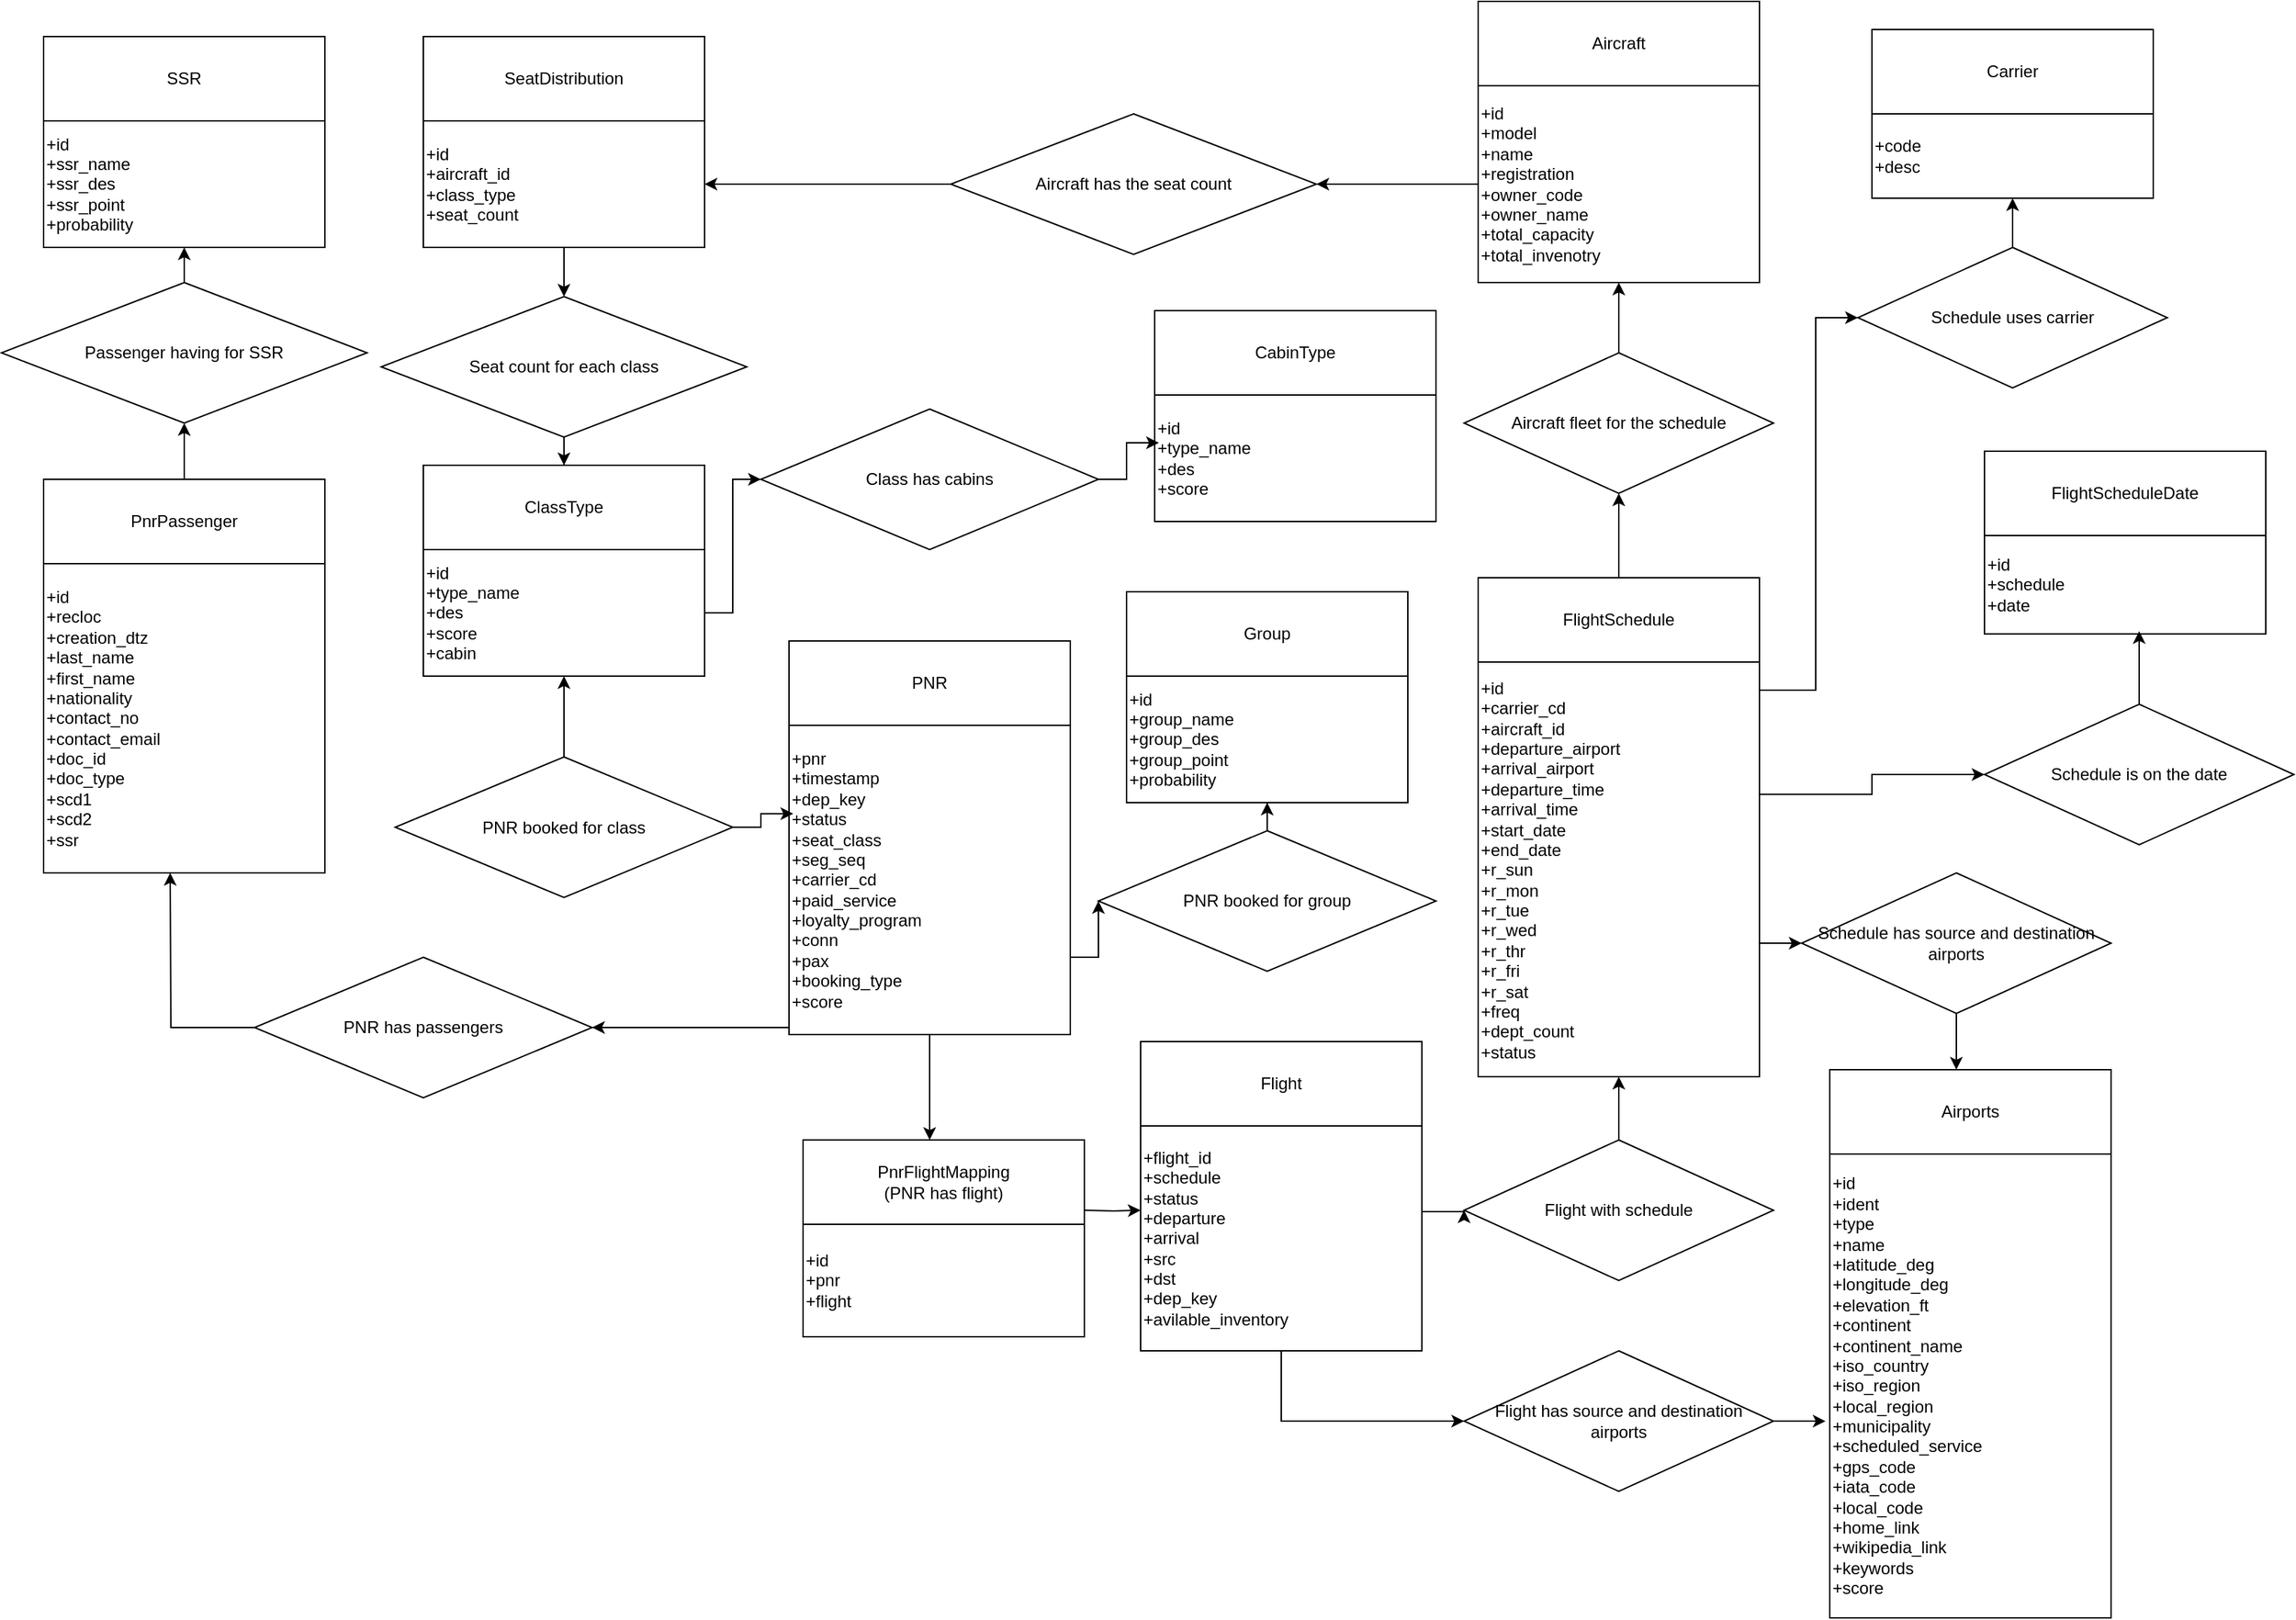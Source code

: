 <mxfile>
    <diagram name="Page-1" id="jY3Fw5Gf1DgBVhIz3kqQ">
        <mxGraphModel dx="1118" dy="597" grid="1" gridSize="10" guides="1" tooltips="1" connect="1" arrows="1" fold="1" page="1" pageScale="1" pageWidth="850" pageHeight="1100" math="0" shadow="0">
            <root>
                <mxCell id="0"/>
                <mxCell id="1" parent="0"/>
                <mxCell id="8t9CaavmqOSDTuTt3u64-34" value="" style="group" parent="1" vertex="1" connectable="0">
                    <mxGeometry x="1640" y="800" width="220" height="390" as="geometry"/>
                </mxCell>
                <mxCell id="8t9CaavmqOSDTuTt3u64-1" value="&lt;div&gt;+id&lt;/div&gt;&lt;div&gt;+ident&lt;/div&gt;&lt;div&gt;+type&lt;/div&gt;&lt;div&gt;+name&lt;/div&gt;&lt;div&gt;+latitude_deg&lt;/div&gt;&lt;div&gt;+longitude_deg&lt;/div&gt;&lt;div&gt;+elevation_ft&lt;/div&gt;&lt;div&gt;+continent&lt;/div&gt;&lt;div&gt;+continent_name&lt;/div&gt;&lt;div&gt;+iso_country&lt;/div&gt;&lt;div&gt;+iso_region&lt;/div&gt;&lt;div&gt;+local_region&lt;/div&gt;&lt;div&gt;+municipality&lt;/div&gt;&lt;div&gt;+scheduled_service&lt;/div&gt;&lt;div&gt;+gps_code&lt;/div&gt;&lt;div&gt;+iata_code&lt;/div&gt;&lt;div&gt;+local_code&lt;/div&gt;&lt;div&gt;+home_link&lt;/div&gt;&lt;div&gt;+wikipedia_link&lt;/div&gt;&lt;div&gt;+keywords&lt;/div&gt;&lt;div&gt;+score&lt;/div&gt;" style="rounded=0;whiteSpace=wrap;html=1;align=left;" parent="8t9CaavmqOSDTuTt3u64-34" vertex="1">
                    <mxGeometry y="60" width="200" height="330" as="geometry"/>
                </mxCell>
                <mxCell id="8t9CaavmqOSDTuTt3u64-2" value="Airports" style="up_rounded=1;whiteSpace=wrap;html=1;" parent="8t9CaavmqOSDTuTt3u64-34" vertex="1">
                    <mxGeometry width="200" height="60" as="geometry"/>
                </mxCell>
                <mxCell id="8t9CaavmqOSDTuTt3u64-35" value="" style="group" parent="1" vertex="1" connectable="0">
                    <mxGeometry x="1390" y="40" width="200" height="200" as="geometry"/>
                </mxCell>
                <mxCell id="8t9CaavmqOSDTuTt3u64-7" value="Aircraft" style="up_rounded=1;whiteSpace=wrap;html=1;" parent="8t9CaavmqOSDTuTt3u64-35" vertex="1">
                    <mxGeometry width="200" height="60" as="geometry"/>
                </mxCell>
                <mxCell id="8t9CaavmqOSDTuTt3u64-8" value="&lt;div&gt;+id&lt;/div&gt;&lt;div&gt;+model&lt;/div&gt;&lt;div&gt;+name&lt;/div&gt;&lt;div&gt;+registration&lt;/div&gt;&lt;div&gt;+owner_code&lt;/div&gt;&lt;div&gt;+owner_name&lt;/div&gt;&lt;div&gt;+total_capacity&lt;/div&gt;&lt;div&gt;+total_invenotry&lt;/div&gt;" style="rounded=0;whiteSpace=wrap;html=1;align=left;" parent="8t9CaavmqOSDTuTt3u64-35" vertex="1">
                    <mxGeometry y="60" width="200" height="140" as="geometry"/>
                </mxCell>
                <mxCell id="8t9CaavmqOSDTuTt3u64-36" value="" style="group" parent="1" vertex="1" connectable="0">
                    <mxGeometry x="1160" y="260" width="200" height="150" as="geometry"/>
                </mxCell>
                <mxCell id="8t9CaavmqOSDTuTt3u64-11" value="CabinType" style="up_rounded=1;whiteSpace=wrap;html=1;" parent="8t9CaavmqOSDTuTt3u64-36" vertex="1">
                    <mxGeometry width="200" height="60" as="geometry"/>
                </mxCell>
                <mxCell id="8t9CaavmqOSDTuTt3u64-12" value="&lt;div&gt;+id&lt;/div&gt;&lt;div&gt;+type_name&lt;/div&gt;&lt;div&gt;+des&lt;/div&gt;&lt;div&gt;+score&lt;/div&gt;" style="rounded=0;whiteSpace=wrap;html=1;align=left;" parent="8t9CaavmqOSDTuTt3u64-36" vertex="1">
                    <mxGeometry y="60" width="200" height="90" as="geometry"/>
                </mxCell>
                <mxCell id="8t9CaavmqOSDTuTt3u64-37" value="" style="group" parent="1" vertex="1" connectable="0">
                    <mxGeometry x="1390" y="450" width="220" height="355" as="geometry"/>
                </mxCell>
                <mxCell id="8t9CaavmqOSDTuTt3u64-21" value="FlightSchedule" style="up_rounded=1;whiteSpace=wrap;html=1;" parent="8t9CaavmqOSDTuTt3u64-37" vertex="1">
                    <mxGeometry width="200" height="60" as="geometry"/>
                </mxCell>
                <mxCell id="8t9CaavmqOSDTuTt3u64-22" value="&lt;div&gt;+id&lt;/div&gt;&lt;div&gt;+carrier_cd&lt;/div&gt;&lt;div&gt;+aircraft_id&lt;/div&gt;&lt;div&gt;+departure_airport&lt;/div&gt;&lt;div&gt;+arrival_airport&lt;/div&gt;&lt;div&gt;+departure_time&lt;/div&gt;&lt;div&gt;+arrival_time&lt;/div&gt;&lt;div&gt;+start_date&lt;/div&gt;&lt;div&gt;+end_date&lt;/div&gt;&lt;div&gt;+r_sun&lt;/div&gt;&lt;div&gt;+r_mon&lt;/div&gt;&lt;div&gt;+r_tue&lt;/div&gt;&lt;div&gt;+r_wed&lt;/div&gt;&lt;div&gt;+r_thr&lt;/div&gt;&lt;div&gt;+r_fri&lt;/div&gt;&lt;div&gt;+r_sat&lt;/div&gt;&lt;div&gt;+freq&lt;/div&gt;&lt;div&gt;+dept_count&lt;/div&gt;&lt;div&gt;+status&lt;/div&gt;" style="rounded=0;whiteSpace=wrap;html=1;align=left;" parent="8t9CaavmqOSDTuTt3u64-37" vertex="1">
                    <mxGeometry y="60" width="200" height="295" as="geometry"/>
                </mxCell>
                <mxCell id="8t9CaavmqOSDTuTt3u64-38" value="" style="group" parent="1" vertex="1" connectable="0">
                    <mxGeometry x="1670" y="60" width="200" height="120" as="geometry"/>
                </mxCell>
                <mxCell id="8t9CaavmqOSDTuTt3u64-17" value="Carrier" style="up_rounded=1;whiteSpace=wrap;html=1;" parent="8t9CaavmqOSDTuTt3u64-38" vertex="1">
                    <mxGeometry width="200" height="60" as="geometry"/>
                </mxCell>
                <mxCell id="8t9CaavmqOSDTuTt3u64-18" value="&lt;div&gt;+code&lt;/div&gt;&lt;div&gt;+desc&lt;/div&gt;" style="rounded=0;whiteSpace=wrap;html=1;align=left;" parent="8t9CaavmqOSDTuTt3u64-38" vertex="1">
                    <mxGeometry y="60" width="200" height="60" as="geometry"/>
                </mxCell>
                <mxCell id="8t9CaavmqOSDTuTt3u64-39" value="" style="group" parent="1" vertex="1" connectable="0">
                    <mxGeometry x="1750" y="360" width="200" height="130" as="geometry"/>
                </mxCell>
                <mxCell id="8t9CaavmqOSDTuTt3u64-23" value="FlightScheduleDate" style="up_rounded=1;whiteSpace=wrap;html=1;" parent="8t9CaavmqOSDTuTt3u64-39" vertex="1">
                    <mxGeometry width="200" height="60" as="geometry"/>
                </mxCell>
                <mxCell id="8t9CaavmqOSDTuTt3u64-24" value="&lt;div&gt;+id&lt;/div&gt;&lt;div&gt;+schedule&lt;/div&gt;&lt;div&gt;+date&lt;/div&gt;" style="rounded=0;whiteSpace=wrap;html=1;align=left;" parent="8t9CaavmqOSDTuTt3u64-39" vertex="1">
                    <mxGeometry y="60" width="200" height="70" as="geometry"/>
                </mxCell>
                <mxCell id="8t9CaavmqOSDTuTt3u64-40" value="" style="group" parent="1" vertex="1" connectable="0">
                    <mxGeometry x="1150" y="780" width="200" height="220" as="geometry"/>
                </mxCell>
                <mxCell id="8t9CaavmqOSDTuTt3u64-25" value="Flight" style="up_rounded=1;whiteSpace=wrap;html=1;" parent="8t9CaavmqOSDTuTt3u64-40" vertex="1">
                    <mxGeometry width="200" height="60" as="geometry"/>
                </mxCell>
                <mxCell id="8t9CaavmqOSDTuTt3u64-26" value="&lt;div&gt;+flight_id&lt;/div&gt;&lt;div&gt;+schedule&lt;/div&gt;&lt;div&gt;+status&lt;/div&gt;&lt;div&gt;+departure&lt;/div&gt;&lt;div&gt;+arrival&lt;/div&gt;&lt;div&gt;+src&lt;/div&gt;&lt;div&gt;+dst&lt;/div&gt;&lt;div&gt;+dep_key&lt;/div&gt;&lt;div&gt;+avilable_inventory&lt;/div&gt;" style="rounded=0;whiteSpace=wrap;html=1;align=left;" parent="8t9CaavmqOSDTuTt3u64-40" vertex="1">
                    <mxGeometry y="60" width="200" height="160" as="geometry"/>
                </mxCell>
                <mxCell id="8t9CaavmqOSDTuTt3u64-41" value="" style="group" parent="1" vertex="1" connectable="0">
                    <mxGeometry x="640" y="370" width="200" height="150" as="geometry"/>
                </mxCell>
                <mxCell id="8t9CaavmqOSDTuTt3u64-9" value="ClassType" style="up_rounded=1;whiteSpace=wrap;html=1;" parent="8t9CaavmqOSDTuTt3u64-41" vertex="1">
                    <mxGeometry width="200" height="60" as="geometry"/>
                </mxCell>
                <mxCell id="8t9CaavmqOSDTuTt3u64-10" value="&lt;div&gt;+id&lt;/div&gt;&lt;div&gt;+type_name&lt;/div&gt;&lt;div&gt;+des&lt;/div&gt;&lt;div&gt;+score&lt;/div&gt;&lt;div&gt;+cabin&lt;/div&gt;" style="rounded=0;whiteSpace=wrap;html=1;align=left;" parent="8t9CaavmqOSDTuTt3u64-41" vertex="1">
                    <mxGeometry y="60" width="200" height="90" as="geometry"/>
                </mxCell>
                <mxCell id="8t9CaavmqOSDTuTt3u64-42" value="" style="group" parent="1" vertex="1" connectable="0">
                    <mxGeometry x="370" y="65" width="200" height="150" as="geometry"/>
                </mxCell>
                <mxCell id="8t9CaavmqOSDTuTt3u64-13" value="SSR" style="up_rounded=1;whiteSpace=wrap;html=1;" parent="8t9CaavmqOSDTuTt3u64-42" vertex="1">
                    <mxGeometry width="200" height="60" as="geometry"/>
                </mxCell>
                <mxCell id="8t9CaavmqOSDTuTt3u64-14" value="&lt;div&gt;+id&lt;/div&gt;&lt;div&gt;+ssr_name&lt;/div&gt;&lt;div&gt;+ssr_des&lt;/div&gt;&lt;div&gt;+ssr_point&lt;/div&gt;&lt;div&gt;+probability&lt;/div&gt;" style="rounded=0;whiteSpace=wrap;html=1;align=left;" parent="8t9CaavmqOSDTuTt3u64-42" vertex="1">
                    <mxGeometry y="60" width="200" height="90" as="geometry"/>
                </mxCell>
                <mxCell id="8t9CaavmqOSDTuTt3u64-44" value="" style="group" parent="1" vertex="1" connectable="0">
                    <mxGeometry x="640" y="65" width="200" height="150" as="geometry"/>
                </mxCell>
                <mxCell id="8t9CaavmqOSDTuTt3u64-19" value="SeatDistribution" style="up_rounded=1;whiteSpace=wrap;html=1;" parent="8t9CaavmqOSDTuTt3u64-44" vertex="1">
                    <mxGeometry width="200" height="60" as="geometry"/>
                </mxCell>
                <mxCell id="8t9CaavmqOSDTuTt3u64-20" value="&lt;div&gt;+id&lt;/div&gt;&lt;div&gt;+aircraft_id&lt;/div&gt;&lt;div&gt;+class_type&lt;/div&gt;&lt;div&gt;+seat_count&lt;/div&gt;" style="rounded=0;whiteSpace=wrap;html=1;align=left;" parent="8t9CaavmqOSDTuTt3u64-44" vertex="1">
                    <mxGeometry y="60" width="200" height="90" as="geometry"/>
                </mxCell>
                <mxCell id="8t9CaavmqOSDTuTt3u64-45" value="" style="group" parent="1" vertex="1" connectable="0">
                    <mxGeometry x="900" y="495" width="240" height="280" as="geometry"/>
                </mxCell>
                <mxCell id="8t9CaavmqOSDTuTt3u64-27" value="PNR" style="up_rounded=1;whiteSpace=wrap;html=1;" parent="8t9CaavmqOSDTuTt3u64-45" vertex="1">
                    <mxGeometry width="200" height="60" as="geometry"/>
                </mxCell>
                <mxCell id="8t9CaavmqOSDTuTt3u64-28" value="&lt;div&gt;+pnr&lt;/div&gt;&lt;div&gt;+timestamp&lt;/div&gt;&lt;div&gt;+dep_key&lt;/div&gt;&lt;div&gt;+status&lt;/div&gt;&lt;div&gt;+seat_class&lt;/div&gt;&lt;div&gt;+seg_seq&lt;/div&gt;&lt;div&gt;+carrier_cd&lt;/div&gt;&lt;div&gt;+paid_service&lt;/div&gt;&lt;div&gt;+loyalty_program&lt;/div&gt;&lt;div&gt;+conn&lt;/div&gt;&lt;div&gt;+pax&lt;/div&gt;&lt;div&gt;+booking_type&lt;/div&gt;&lt;div&gt;+score&lt;/div&gt;" style="rounded=0;whiteSpace=wrap;html=1;align=left;" parent="8t9CaavmqOSDTuTt3u64-45" vertex="1">
                    <mxGeometry y="60" width="200" height="220" as="geometry"/>
                </mxCell>
                <mxCell id="8t9CaavmqOSDTuTt3u64-69" style="edgeStyle=orthogonalEdgeStyle;rounded=0;orthogonalLoop=1;jettySize=auto;html=1;entryX=0.5;entryY=1;entryDx=0;entryDy=0;exitX=0.5;exitY=1;exitDx=0;exitDy=0;" parent="8t9CaavmqOSDTuTt3u64-45" source="8t9CaavmqOSDTuTt3u64-28" edge="1">
                    <mxGeometry relative="1" as="geometry">
                        <mxPoint x="100" y="355" as="targetPoint"/>
                    </mxGeometry>
                </mxCell>
                <mxCell id="8t9CaavmqOSDTuTt3u64-46" value="" style="group" parent="1" vertex="1" connectable="0">
                    <mxGeometry x="910" y="850" width="200" height="140" as="geometry"/>
                </mxCell>
                <mxCell id="8t9CaavmqOSDTuTt3u64-30" value="&lt;div&gt;+id&lt;/div&gt;&lt;div&gt;+pnr&lt;/div&gt;&lt;div&gt;+flight&lt;/div&gt;" style="rounded=0;whiteSpace=wrap;html=1;align=left;" parent="8t9CaavmqOSDTuTt3u64-46" vertex="1">
                    <mxGeometry y="60" width="200" height="80" as="geometry"/>
                </mxCell>
                <mxCell id="8t9CaavmqOSDTuTt3u64-31" value="PnrFlightMapping&lt;br&gt;(PNR has flight)" style="up_rounded=1;whiteSpace=wrap;html=1;" parent="8t9CaavmqOSDTuTt3u64-46" vertex="1">
                    <mxGeometry width="200" height="60" as="geometry"/>
                </mxCell>
                <mxCell id="8t9CaavmqOSDTuTt3u64-47" value="" style="group" parent="1" vertex="1" connectable="0">
                    <mxGeometry x="370" y="380" width="200" height="280" as="geometry"/>
                </mxCell>
                <mxCell id="8t9CaavmqOSDTuTt3u64-32" value="PnrPassenger" style="up_rounded=1;whiteSpace=wrap;html=1;" parent="8t9CaavmqOSDTuTt3u64-47" vertex="1">
                    <mxGeometry width="200" height="60" as="geometry"/>
                </mxCell>
                <mxCell id="8t9CaavmqOSDTuTt3u64-33" value="&lt;div&gt;+id&lt;/div&gt;&lt;div&gt;+recloc&lt;/div&gt;&lt;div&gt;+creation_dtz&lt;/div&gt;&lt;div&gt;+last_name&lt;/div&gt;&lt;div&gt;+first_name&lt;/div&gt;&lt;div&gt;+nationality&lt;/div&gt;&lt;div&gt;+contact_no&lt;/div&gt;&lt;div&gt;+contact_email&lt;/div&gt;&lt;div&gt;+doc_id&lt;/div&gt;&lt;div&gt;+doc_type&lt;/div&gt;&lt;div&gt;+scd1&lt;/div&gt;&lt;div&gt;+scd2&lt;/div&gt;&lt;div&gt;+ssr&lt;/div&gt;" style="rounded=0;whiteSpace=wrap;html=1;align=left;" parent="8t9CaavmqOSDTuTt3u64-47" vertex="1">
                    <mxGeometry y="60" width="200" height="220" as="geometry"/>
                </mxCell>
                <mxCell id="8t9CaavmqOSDTuTt3u64-52" style="edgeStyle=orthogonalEdgeStyle;rounded=0;orthogonalLoop=1;jettySize=auto;html=1;exitX=0.5;exitY=0;exitDx=0;exitDy=0;" parent="1" source="8t9CaavmqOSDTuTt3u64-48" edge="1">
                    <mxGeometry relative="1" as="geometry">
                        <mxPoint x="1490" y="240" as="targetPoint"/>
                    </mxGeometry>
                </mxCell>
                <mxCell id="8t9CaavmqOSDTuTt3u64-48" value="Aircraft fleet for the schedule" style="rhombus;whiteSpace=wrap;html=1;" parent="1" vertex="1">
                    <mxGeometry x="1380" y="290" width="220" height="100" as="geometry"/>
                </mxCell>
                <mxCell id="8t9CaavmqOSDTuTt3u64-51" style="edgeStyle=orthogonalEdgeStyle;rounded=0;orthogonalLoop=1;jettySize=auto;html=1;exitX=0.5;exitY=0;exitDx=0;exitDy=0;entryX=0.5;entryY=1;entryDx=0;entryDy=0;" parent="1" source="8t9CaavmqOSDTuTt3u64-21" target="8t9CaavmqOSDTuTt3u64-48" edge="1">
                    <mxGeometry relative="1" as="geometry"/>
                </mxCell>
                <mxCell id="8t9CaavmqOSDTuTt3u64-56" style="edgeStyle=orthogonalEdgeStyle;rounded=0;orthogonalLoop=1;jettySize=auto;html=1;" parent="1" source="8t9CaavmqOSDTuTt3u64-53" target="8t9CaavmqOSDTuTt3u64-20" edge="1">
                    <mxGeometry relative="1" as="geometry"/>
                </mxCell>
                <mxCell id="8t9CaavmqOSDTuTt3u64-53" value="Aircraft has the seat count" style="rhombus;whiteSpace=wrap;html=1;" parent="1" vertex="1">
                    <mxGeometry x="1015" y="120" width="260" height="100" as="geometry"/>
                </mxCell>
                <mxCell id="8t9CaavmqOSDTuTt3u64-54" style="edgeStyle=orthogonalEdgeStyle;rounded=0;orthogonalLoop=1;jettySize=auto;html=1;" parent="1" source="8t9CaavmqOSDTuTt3u64-8" target="8t9CaavmqOSDTuTt3u64-53" edge="1">
                    <mxGeometry relative="1" as="geometry"/>
                </mxCell>
                <mxCell id="8t9CaavmqOSDTuTt3u64-59" style="edgeStyle=orthogonalEdgeStyle;rounded=0;orthogonalLoop=1;jettySize=auto;html=1;" parent="1" source="8t9CaavmqOSDTuTt3u64-57" target="8t9CaavmqOSDTuTt3u64-9" edge="1">
                    <mxGeometry relative="1" as="geometry"/>
                </mxCell>
                <mxCell id="8t9CaavmqOSDTuTt3u64-57" value="Seat count for each class" style="rhombus;whiteSpace=wrap;html=1;" parent="1" vertex="1">
                    <mxGeometry x="610" y="250" width="260" height="100" as="geometry"/>
                </mxCell>
                <mxCell id="8t9CaavmqOSDTuTt3u64-58" style="edgeStyle=orthogonalEdgeStyle;rounded=0;orthogonalLoop=1;jettySize=auto;html=1;exitX=0.5;exitY=1;exitDx=0;exitDy=0;entryX=0.5;entryY=0;entryDx=0;entryDy=0;" parent="1" source="8t9CaavmqOSDTuTt3u64-20" target="8t9CaavmqOSDTuTt3u64-57" edge="1">
                    <mxGeometry relative="1" as="geometry"/>
                </mxCell>
                <mxCell id="8t9CaavmqOSDTuTt3u64-60" value="Class has cabins" style="rhombus;whiteSpace=wrap;html=1;" parent="1" vertex="1">
                    <mxGeometry x="880" y="330" width="240" height="100" as="geometry"/>
                </mxCell>
                <mxCell id="8t9CaavmqOSDTuTt3u64-61" style="edgeStyle=orthogonalEdgeStyle;rounded=0;orthogonalLoop=1;jettySize=auto;html=1;exitX=1;exitY=0.5;exitDx=0;exitDy=0;entryX=0;entryY=0.5;entryDx=0;entryDy=0;" parent="1" source="8t9CaavmqOSDTuTt3u64-10" target="8t9CaavmqOSDTuTt3u64-60" edge="1">
                    <mxGeometry relative="1" as="geometry"/>
                </mxCell>
                <mxCell id="8t9CaavmqOSDTuTt3u64-62" style="edgeStyle=orthogonalEdgeStyle;rounded=0;orthogonalLoop=1;jettySize=auto;html=1;entryX=0.015;entryY=0.378;entryDx=0;entryDy=0;entryPerimeter=0;" parent="1" source="8t9CaavmqOSDTuTt3u64-60" target="8t9CaavmqOSDTuTt3u64-12" edge="1">
                    <mxGeometry relative="1" as="geometry"/>
                </mxCell>
                <mxCell id="8t9CaavmqOSDTuTt3u64-66" value="Flight with schedule" style="rhombus;whiteSpace=wrap;html=1;" parent="1" vertex="1">
                    <mxGeometry x="1380" y="850" width="220" height="100" as="geometry"/>
                </mxCell>
                <mxCell id="8t9CaavmqOSDTuTt3u64-67" style="edgeStyle=orthogonalEdgeStyle;rounded=0;orthogonalLoop=1;jettySize=auto;html=1;exitX=0.5;exitY=0;exitDx=0;exitDy=0;entryX=0.5;entryY=1;entryDx=0;entryDy=0;" parent="1" source="8t9CaavmqOSDTuTt3u64-66" target="8t9CaavmqOSDTuTt3u64-22" edge="1">
                    <mxGeometry relative="1" as="geometry"/>
                </mxCell>
                <mxCell id="8t9CaavmqOSDTuTt3u64-74" style="edgeStyle=orthogonalEdgeStyle;rounded=0;orthogonalLoop=1;jettySize=auto;html=1;entryX=0;entryY=0.375;entryDx=0;entryDy=0;entryPerimeter=0;" parent="1" target="8t9CaavmqOSDTuTt3u64-26" edge="1">
                    <mxGeometry relative="1" as="geometry">
                        <mxPoint x="1110" y="900" as="sourcePoint"/>
                    </mxGeometry>
                </mxCell>
                <mxCell id="8t9CaavmqOSDTuTt3u64-75" value="Schedule has source and destination airports" style="rhombus;whiteSpace=wrap;html=1;" parent="1" vertex="1">
                    <mxGeometry x="1620" y="660" width="220" height="100" as="geometry"/>
                </mxCell>
                <mxCell id="8t9CaavmqOSDTuTt3u64-78" style="edgeStyle=orthogonalEdgeStyle;rounded=0;orthogonalLoop=1;jettySize=auto;html=1;exitX=0.5;exitY=1;exitDx=0;exitDy=0;entryX=0.45;entryY=0;entryDx=0;entryDy=0;entryPerimeter=0;" parent="1" source="8t9CaavmqOSDTuTt3u64-75" target="8t9CaavmqOSDTuTt3u64-2" edge="1">
                    <mxGeometry relative="1" as="geometry"/>
                </mxCell>
                <mxCell id="8t9CaavmqOSDTuTt3u64-82" style="edgeStyle=orthogonalEdgeStyle;rounded=0;orthogonalLoop=1;jettySize=auto;html=1;" parent="1" source="8t9CaavmqOSDTuTt3u64-81" edge="1">
                    <mxGeometry relative="1" as="geometry">
                        <mxPoint x="740" y="520" as="targetPoint"/>
                    </mxGeometry>
                </mxCell>
                <mxCell id="8t9CaavmqOSDTuTt3u64-81" value="PNR booked for class" style="rhombus;whiteSpace=wrap;html=1;" parent="1" vertex="1">
                    <mxGeometry x="620" y="577.5" width="240" height="100" as="geometry"/>
                </mxCell>
                <mxCell id="8t9CaavmqOSDTuTt3u64-85" style="edgeStyle=orthogonalEdgeStyle;rounded=0;orthogonalLoop=1;jettySize=auto;html=1;entryX=0.015;entryY=0.286;entryDx=0;entryDy=0;entryPerimeter=0;" parent="1" source="8t9CaavmqOSDTuTt3u64-81" target="8t9CaavmqOSDTuTt3u64-28" edge="1">
                    <mxGeometry relative="1" as="geometry"/>
                </mxCell>
                <mxCell id="8t9CaavmqOSDTuTt3u64-87" value="Flight has source and destination airports" style="rhombus;whiteSpace=wrap;html=1;" parent="1" vertex="1">
                    <mxGeometry x="1380" y="1000" width="220" height="100" as="geometry"/>
                </mxCell>
                <mxCell id="8t9CaavmqOSDTuTt3u64-88" style="edgeStyle=orthogonalEdgeStyle;rounded=0;orthogonalLoop=1;jettySize=auto;html=1;entryX=-0.015;entryY=0.576;entryDx=0;entryDy=0;entryPerimeter=0;" parent="1" source="8t9CaavmqOSDTuTt3u64-87" target="8t9CaavmqOSDTuTt3u64-1" edge="1">
                    <mxGeometry relative="1" as="geometry"/>
                </mxCell>
                <mxCell id="8t9CaavmqOSDTuTt3u64-92" value="" style="edgeStyle=orthogonalEdgeStyle;rounded=0;orthogonalLoop=1;jettySize=auto;html=1;" parent="1" source="8t9CaavmqOSDTuTt3u64-90" target="8t9CaavmqOSDTuTt3u64-18" edge="1">
                    <mxGeometry relative="1" as="geometry"/>
                </mxCell>
                <mxCell id="8t9CaavmqOSDTuTt3u64-90" value="Schedule uses carrier" style="rhombus;whiteSpace=wrap;html=1;" parent="1" vertex="1">
                    <mxGeometry x="1660" y="215" width="220" height="100" as="geometry"/>
                </mxCell>
                <mxCell id="8t9CaavmqOSDTuTt3u64-91" value="Schedule is on the date" style="rhombus;whiteSpace=wrap;html=1;" parent="1" vertex="1">
                    <mxGeometry x="1750" y="540" width="220" height="100" as="geometry"/>
                </mxCell>
                <mxCell id="8t9CaavmqOSDTuTt3u64-98" style="edgeStyle=orthogonalEdgeStyle;rounded=0;orthogonalLoop=1;jettySize=auto;html=1;exitX=1;exitY=0.061;exitDx=0;exitDy=0;entryX=0;entryY=0.5;entryDx=0;entryDy=0;exitPerimeter=0;" parent="1" source="8t9CaavmqOSDTuTt3u64-22" target="8t9CaavmqOSDTuTt3u64-90" edge="1">
                    <mxGeometry relative="1" as="geometry">
                        <Array as="points">
                            <mxPoint x="1590" y="530"/>
                            <mxPoint x="1630" y="530"/>
                            <mxPoint x="1630" y="265"/>
                        </Array>
                    </mxGeometry>
                </mxCell>
                <mxCell id="8t9CaavmqOSDTuTt3u64-102" style="edgeStyle=orthogonalEdgeStyle;rounded=0;orthogonalLoop=1;jettySize=auto;html=1;entryX=0.55;entryY=0.971;entryDx=0;entryDy=0;entryPerimeter=0;" parent="1" source="8t9CaavmqOSDTuTt3u64-91" target="8t9CaavmqOSDTuTt3u64-24" edge="1">
                    <mxGeometry relative="1" as="geometry"/>
                </mxCell>
                <mxCell id="8t9CaavmqOSDTuTt3u64-101" style="edgeStyle=orthogonalEdgeStyle;rounded=0;orthogonalLoop=1;jettySize=auto;html=1;exitX=1;exitY=0.319;exitDx=0;exitDy=0;exitPerimeter=0;" parent="1" source="8t9CaavmqOSDTuTt3u64-22" target="8t9CaavmqOSDTuTt3u64-91" edge="1">
                    <mxGeometry relative="1" as="geometry"/>
                </mxCell>
                <mxCell id="8t9CaavmqOSDTuTt3u64-104" style="edgeStyle=orthogonalEdgeStyle;rounded=0;orthogonalLoop=1;jettySize=auto;html=1;entryX=0.5;entryY=1;entryDx=0;entryDy=0;" parent="1" source="8t9CaavmqOSDTuTt3u64-103" target="8t9CaavmqOSDTuTt3u64-14" edge="1">
                    <mxGeometry relative="1" as="geometry"/>
                </mxCell>
                <mxCell id="8t9CaavmqOSDTuTt3u64-103" value="Passenger having for SSR" style="rhombus;whiteSpace=wrap;html=1;" parent="1" vertex="1">
                    <mxGeometry x="340" y="240" width="260" height="100" as="geometry"/>
                </mxCell>
                <mxCell id="8t9CaavmqOSDTuTt3u64-114" style="edgeStyle=orthogonalEdgeStyle;rounded=0;orthogonalLoop=1;jettySize=auto;html=1;" parent="1" source="8t9CaavmqOSDTuTt3u64-111" edge="1">
                    <mxGeometry relative="1" as="geometry">
                        <mxPoint x="460" y="660" as="targetPoint"/>
                    </mxGeometry>
                </mxCell>
                <mxCell id="8t9CaavmqOSDTuTt3u64-111" value="PNR has passengers" style="rhombus;whiteSpace=wrap;html=1;" parent="1" vertex="1">
                    <mxGeometry x="520" y="720" width="240" height="100" as="geometry"/>
                </mxCell>
                <mxCell id="8t9CaavmqOSDTuTt3u64-115" value="" style="edgeStyle=orthogonalEdgeStyle;rounded=0;orthogonalLoop=1;jettySize=auto;html=1;" parent="1" source="8t9CaavmqOSDTuTt3u64-32" target="8t9CaavmqOSDTuTt3u64-103" edge="1">
                    <mxGeometry relative="1" as="geometry"/>
                </mxCell>
                <mxCell id="8t9CaavmqOSDTuTt3u64-89" style="edgeStyle=orthogonalEdgeStyle;rounded=0;orthogonalLoop=1;jettySize=auto;html=1;exitX=0.5;exitY=1;exitDx=0;exitDy=0;" parent="1" source="8t9CaavmqOSDTuTt3u64-26" target="8t9CaavmqOSDTuTt3u64-87" edge="1">
                    <mxGeometry relative="1" as="geometry">
                        <mxPoint x="1260" y="1050" as="sourcePoint"/>
                    </mxGeometry>
                </mxCell>
                <mxCell id="8t9CaavmqOSDTuTt3u64-73" style="edgeStyle=orthogonalEdgeStyle;rounded=0;orthogonalLoop=1;jettySize=auto;html=1;exitX=1;exitY=0.381;exitDx=0;exitDy=0;entryX=0;entryY=0.5;entryDx=0;entryDy=0;exitPerimeter=0;" parent="1" source="8t9CaavmqOSDTuTt3u64-26" target="8t9CaavmqOSDTuTt3u64-66" edge="1">
                    <mxGeometry relative="1" as="geometry"/>
                </mxCell>
                <mxCell id="8t9CaavmqOSDTuTt3u64-86" style="edgeStyle=orthogonalEdgeStyle;rounded=0;orthogonalLoop=1;jettySize=auto;html=1;exitX=1;exitY=0.678;exitDx=0;exitDy=0;exitPerimeter=0;" parent="1" source="8t9CaavmqOSDTuTt3u64-22" target="8t9CaavmqOSDTuTt3u64-75" edge="1">
                    <mxGeometry relative="1" as="geometry"/>
                </mxCell>
                <mxCell id="8t9CaavmqOSDTuTt3u64-113" style="edgeStyle=orthogonalEdgeStyle;rounded=0;orthogonalLoop=1;jettySize=auto;html=1;" parent="1" target="8t9CaavmqOSDTuTt3u64-111" edge="1">
                    <mxGeometry relative="1" as="geometry">
                        <mxPoint x="900" y="770" as="sourcePoint"/>
                        <Array as="points">
                            <mxPoint x="898" y="770"/>
                        </Array>
                    </mxGeometry>
                </mxCell>
                <mxCell id="8t9CaavmqOSDTuTt3u64-124" value="" style="edgeStyle=orthogonalEdgeStyle;rounded=0;orthogonalLoop=1;jettySize=auto;html=1;" parent="1" source="8t9CaavmqOSDTuTt3u64-116" target="8t9CaavmqOSDTuTt3u64-123" edge="1">
                    <mxGeometry relative="1" as="geometry"/>
                </mxCell>
                <mxCell id="8t9CaavmqOSDTuTt3u64-116" value="PNR booked for group" style="rhombus;whiteSpace=wrap;html=1;" parent="1" vertex="1">
                    <mxGeometry x="1120" y="630" width="240" height="100" as="geometry"/>
                </mxCell>
                <mxCell id="8t9CaavmqOSDTuTt3u64-120" style="edgeStyle=orthogonalEdgeStyle;rounded=0;orthogonalLoop=1;jettySize=auto;html=1;exitX=1;exitY=0.75;exitDx=0;exitDy=0;entryX=0;entryY=0.5;entryDx=0;entryDy=0;" parent="1" source="8t9CaavmqOSDTuTt3u64-28" target="8t9CaavmqOSDTuTt3u64-116" edge="1">
                    <mxGeometry relative="1" as="geometry"/>
                </mxCell>
                <mxCell id="8t9CaavmqOSDTuTt3u64-121" value="" style="group" parent="1" vertex="1" connectable="0">
                    <mxGeometry x="1140" y="460" width="200" height="150" as="geometry"/>
                </mxCell>
                <mxCell id="8t9CaavmqOSDTuTt3u64-122" value="Group" style="up_rounded=1;whiteSpace=wrap;html=1;" parent="8t9CaavmqOSDTuTt3u64-121" vertex="1">
                    <mxGeometry width="200" height="60" as="geometry"/>
                </mxCell>
                <mxCell id="8t9CaavmqOSDTuTt3u64-123" value="&lt;div&gt;+id&lt;/div&gt;&lt;div&gt;+group_name&lt;/div&gt;&lt;div&gt;+group_des&lt;/div&gt;&lt;div&gt;+group_point&lt;/div&gt;&lt;div&gt;+probability&lt;/div&gt;" style="rounded=0;whiteSpace=wrap;html=1;align=left;" parent="8t9CaavmqOSDTuTt3u64-121" vertex="1">
                    <mxGeometry y="60" width="200" height="90" as="geometry"/>
                </mxCell>
            </root>
        </mxGraphModel>
    </diagram>
</mxfile>